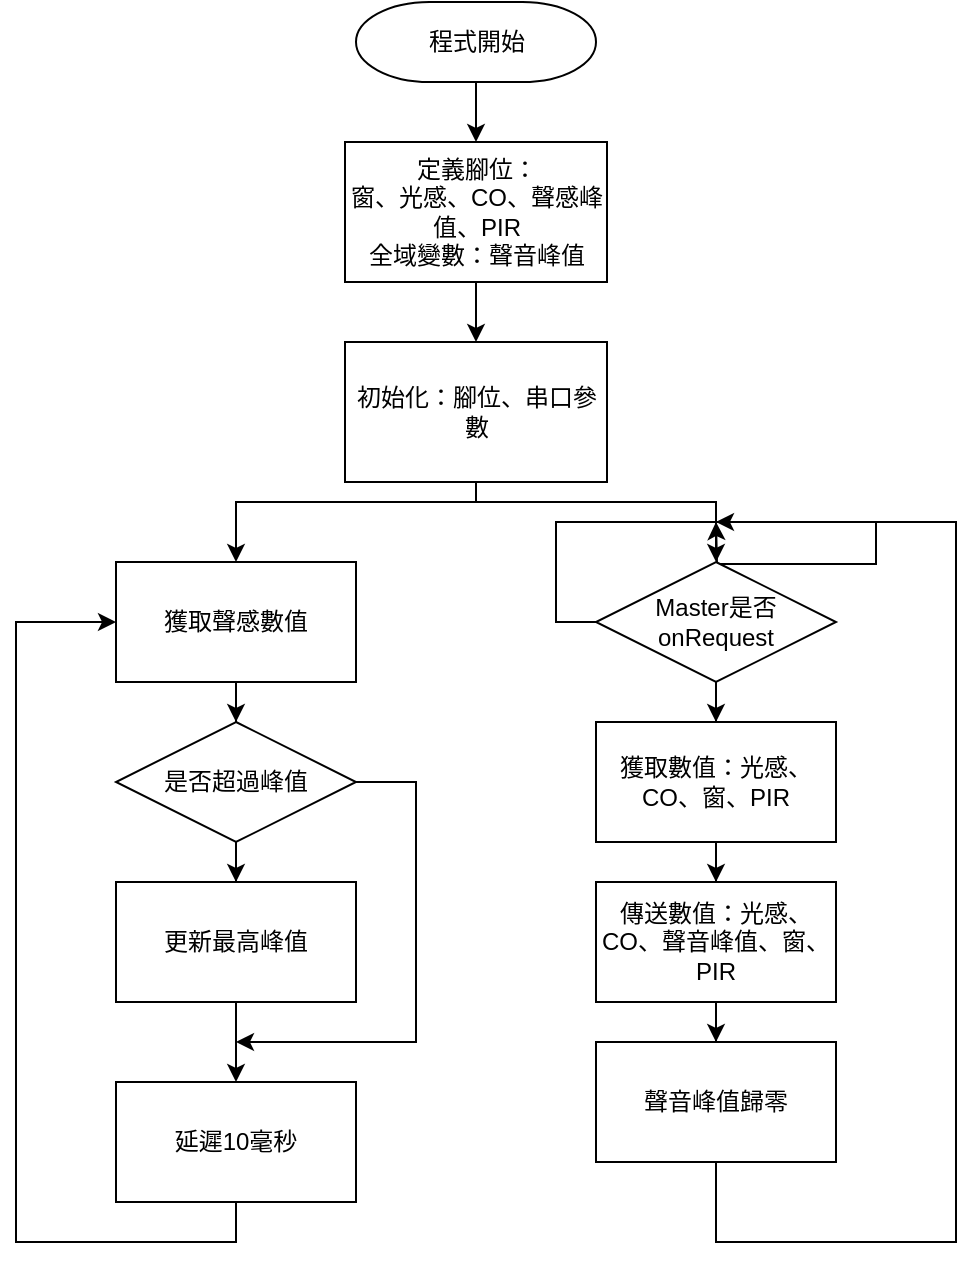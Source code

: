 <mxfile version="17.4.0" type="github">
  <diagram id="Zr0Yv7qYUi1ScYz8-S9F" name="第1頁">
    <mxGraphModel dx="1038" dy="547" grid="1" gridSize="10" guides="1" tooltips="1" connect="1" arrows="1" fold="1" page="1" pageScale="1" pageWidth="827" pageHeight="1169" math="0" shadow="0">
      <root>
        <mxCell id="0" />
        <mxCell id="1" parent="0" />
        <mxCell id="sEIijlILCAp8ABGwAB-L-3" value="" style="edgeStyle=orthogonalEdgeStyle;rounded=0;orthogonalLoop=1;jettySize=auto;html=1;fontSize=12;" edge="1" parent="1" source="sEIijlILCAp8ABGwAB-L-4" target="sEIijlILCAp8ABGwAB-L-7">
          <mxGeometry relative="1" as="geometry" />
        </mxCell>
        <mxCell id="sEIijlILCAp8ABGwAB-L-4" value="&lt;font style=&quot;font-size: 12px;&quot;&gt;定義腳位：&lt;br style=&quot;font-size: 12px;&quot;&gt;窗、光感、CO、聲感峰值、PIR&lt;br style=&quot;font-size: 12px;&quot;&gt;全域變數：聲音峰值&lt;br style=&quot;font-size: 12px;&quot;&gt;&lt;/font&gt;" style="rounded=0;whiteSpace=wrap;html=1;fontSize=12;" vertex="1" parent="1">
          <mxGeometry x="343.5" y="340" width="131" height="70" as="geometry" />
        </mxCell>
        <mxCell id="sEIijlILCAp8ABGwAB-L-5" style="edgeStyle=orthogonalEdgeStyle;rounded=0;orthogonalLoop=1;jettySize=auto;html=1;exitX=0.5;exitY=1;exitDx=0;exitDy=0;fontSize=12;" edge="1" parent="1" source="sEIijlILCAp8ABGwAB-L-7" target="sEIijlILCAp8ABGwAB-L-9">
          <mxGeometry relative="1" as="geometry">
            <Array as="points">
              <mxPoint x="409" y="520" />
              <mxPoint x="289" y="520" />
            </Array>
          </mxGeometry>
        </mxCell>
        <mxCell id="sEIijlILCAp8ABGwAB-L-6" style="edgeStyle=orthogonalEdgeStyle;rounded=0;orthogonalLoop=1;jettySize=auto;html=1;exitX=0.5;exitY=1;exitDx=0;exitDy=0;fontSize=12;" edge="1" parent="1" source="sEIijlILCAp8ABGwAB-L-7">
          <mxGeometry relative="1" as="geometry">
            <mxPoint x="529.034" y="550" as="targetPoint" />
            <Array as="points">
              <mxPoint x="409" y="520" />
              <mxPoint x="529" y="520" />
            </Array>
          </mxGeometry>
        </mxCell>
        <mxCell id="sEIijlILCAp8ABGwAB-L-7" value="&lt;font style=&quot;font-size: 12px;&quot;&gt;初始化：腳位、串口參數&lt;br style=&quot;font-size: 12px;&quot;&gt;&lt;/font&gt;" style="rounded=0;whiteSpace=wrap;html=1;fontSize=12;" vertex="1" parent="1">
          <mxGeometry x="343.5" y="440" width="131" height="70" as="geometry" />
        </mxCell>
        <mxCell id="sEIijlILCAp8ABGwAB-L-8" value="" style="edgeStyle=orthogonalEdgeStyle;rounded=0;orthogonalLoop=1;jettySize=auto;html=1;fontSize=12;" edge="1" parent="1" source="sEIijlILCAp8ABGwAB-L-9" target="sEIijlILCAp8ABGwAB-L-17">
          <mxGeometry relative="1" as="geometry" />
        </mxCell>
        <mxCell id="sEIijlILCAp8ABGwAB-L-9" value="&lt;font style=&quot;font-size: 12px;&quot;&gt;獲取聲感數值&lt;/font&gt;" style="rounded=0;whiteSpace=wrap;html=1;fontSize=12;" vertex="1" parent="1">
          <mxGeometry x="229" y="550" width="120" height="60" as="geometry" />
        </mxCell>
        <mxCell id="sEIijlILCAp8ABGwAB-L-10" style="edgeStyle=orthogonalEdgeStyle;rounded=0;orthogonalLoop=1;jettySize=auto;html=1;exitX=0.5;exitY=1;exitDx=0;exitDy=0;fontSize=12;entryX=0;entryY=0.5;entryDx=0;entryDy=0;" edge="1" parent="1" source="sEIijlILCAp8ABGwAB-L-11" target="sEIijlILCAp8ABGwAB-L-9">
          <mxGeometry relative="1" as="geometry">
            <mxPoint x="289.0" y="530" as="targetPoint" />
            <Array as="points">
              <mxPoint x="289" y="890" />
              <mxPoint x="179" y="890" />
              <mxPoint x="179" y="580" />
            </Array>
          </mxGeometry>
        </mxCell>
        <mxCell id="sEIijlILCAp8ABGwAB-L-11" value="&lt;font style=&quot;font-size: 12px;&quot;&gt;延遲10毫秒&lt;/font&gt;" style="rounded=0;whiteSpace=wrap;html=1;fontSize=12;" vertex="1" parent="1">
          <mxGeometry x="229" y="810" width="120" height="60" as="geometry" />
        </mxCell>
        <mxCell id="sEIijlILCAp8ABGwAB-L-12" value="" style="edgeStyle=orthogonalEdgeStyle;rounded=0;orthogonalLoop=1;jettySize=auto;html=1;fontSize=12;" edge="1" parent="1" source="sEIijlILCAp8ABGwAB-L-14" target="sEIijlILCAp8ABGwAB-L-21">
          <mxGeometry relative="1" as="geometry" />
        </mxCell>
        <mxCell id="sEIijlILCAp8ABGwAB-L-13" style="edgeStyle=orthogonalEdgeStyle;rounded=0;orthogonalLoop=1;jettySize=auto;html=1;exitX=0;exitY=0.5;exitDx=0;exitDy=0;fontSize=12;" edge="1" parent="1" source="sEIijlILCAp8ABGwAB-L-14">
          <mxGeometry relative="1" as="geometry">
            <mxPoint x="529" y="530" as="targetPoint" />
          </mxGeometry>
        </mxCell>
        <mxCell id="sEIijlILCAp8ABGwAB-L-14" value="&lt;font style=&quot;font-size: 12px;&quot;&gt;Master是否&lt;br style=&quot;font-size: 12px;&quot;&gt;onRequest&lt;br style=&quot;font-size: 12px;&quot;&gt;&lt;/font&gt;" style="rhombus;whiteSpace=wrap;html=1;fontSize=12;" vertex="1" parent="1">
          <mxGeometry x="469" y="550" width="120" height="60" as="geometry" />
        </mxCell>
        <mxCell id="sEIijlILCAp8ABGwAB-L-15" value="" style="edgeStyle=orthogonalEdgeStyle;rounded=0;orthogonalLoop=1;jettySize=auto;html=1;fontSize=12;" edge="1" parent="1" source="sEIijlILCAp8ABGwAB-L-17" target="sEIijlILCAp8ABGwAB-L-19">
          <mxGeometry relative="1" as="geometry" />
        </mxCell>
        <mxCell id="sEIijlILCAp8ABGwAB-L-16" style="edgeStyle=orthogonalEdgeStyle;rounded=0;orthogonalLoop=1;jettySize=auto;html=1;exitX=1;exitY=0.5;exitDx=0;exitDy=0;fontSize=12;" edge="1" parent="1" source="sEIijlILCAp8ABGwAB-L-17">
          <mxGeometry relative="1" as="geometry">
            <mxPoint x="289.0" y="790" as="targetPoint" />
            <Array as="points">
              <mxPoint x="379" y="660" />
              <mxPoint x="379" y="790" />
            </Array>
          </mxGeometry>
        </mxCell>
        <mxCell id="sEIijlILCAp8ABGwAB-L-17" value="是否超過峰值" style="rhombus;whiteSpace=wrap;html=1;fontSize=12;" vertex="1" parent="1">
          <mxGeometry x="229" y="630" width="120" height="60" as="geometry" />
        </mxCell>
        <mxCell id="sEIijlILCAp8ABGwAB-L-18" value="" style="edgeStyle=orthogonalEdgeStyle;rounded=0;orthogonalLoop=1;jettySize=auto;html=1;fontSize=12;" edge="1" parent="1" source="sEIijlILCAp8ABGwAB-L-19" target="sEIijlILCAp8ABGwAB-L-11">
          <mxGeometry relative="1" as="geometry" />
        </mxCell>
        <mxCell id="sEIijlILCAp8ABGwAB-L-19" value="更新最高峰值" style="rounded=0;whiteSpace=wrap;html=1;fontSize=12;" vertex="1" parent="1">
          <mxGeometry x="229" y="710" width="120" height="60" as="geometry" />
        </mxCell>
        <mxCell id="sEIijlILCAp8ABGwAB-L-20" value="" style="edgeStyle=orthogonalEdgeStyle;rounded=0;orthogonalLoop=1;jettySize=auto;html=1;fontSize=12;" edge="1" parent="1" source="sEIijlILCAp8ABGwAB-L-21" target="sEIijlILCAp8ABGwAB-L-23">
          <mxGeometry relative="1" as="geometry" />
        </mxCell>
        <mxCell id="sEIijlILCAp8ABGwAB-L-21" value="獲取數值：光感、CO、窗、PIR" style="whiteSpace=wrap;html=1;fontSize=12;" vertex="1" parent="1">
          <mxGeometry x="469" y="630" width="120" height="60" as="geometry" />
        </mxCell>
        <mxCell id="sEIijlILCAp8ABGwAB-L-22" value="" style="edgeStyle=orthogonalEdgeStyle;rounded=0;orthogonalLoop=1;jettySize=auto;html=1;fontSize=12;" edge="1" parent="1" source="sEIijlILCAp8ABGwAB-L-23" target="sEIijlILCAp8ABGwAB-L-25">
          <mxGeometry relative="1" as="geometry" />
        </mxCell>
        <mxCell id="sEIijlILCAp8ABGwAB-L-23" value="傳送數值：光感、CO、聲音峰值、窗、PIR" style="whiteSpace=wrap;html=1;fontSize=12;" vertex="1" parent="1">
          <mxGeometry x="469" y="710" width="120" height="60" as="geometry" />
        </mxCell>
        <mxCell id="sEIijlILCAp8ABGwAB-L-24" style="edgeStyle=orthogonalEdgeStyle;rounded=0;orthogonalLoop=1;jettySize=auto;html=1;exitX=0.5;exitY=1;exitDx=0;exitDy=0;fontSize=12;" edge="1" parent="1" source="sEIijlILCAp8ABGwAB-L-25">
          <mxGeometry relative="1" as="geometry">
            <mxPoint x="529" y="530" as="targetPoint" />
            <Array as="points">
              <mxPoint x="529" y="890" />
              <mxPoint x="649" y="890" />
              <mxPoint x="649" y="530" />
            </Array>
          </mxGeometry>
        </mxCell>
        <mxCell id="sEIijlILCAp8ABGwAB-L-25" value="聲音峰值歸零" style="whiteSpace=wrap;html=1;fontSize=12;" vertex="1" parent="1">
          <mxGeometry x="469" y="790" width="120" height="60" as="geometry" />
        </mxCell>
        <mxCell id="sEIijlILCAp8ABGwAB-L-31" value="" style="edgeStyle=orthogonalEdgeStyle;rounded=0;orthogonalLoop=1;jettySize=auto;html=1;fontSize=12;" edge="1" parent="1" source="sEIijlILCAp8ABGwAB-L-27" target="sEIijlILCAp8ABGwAB-L-4">
          <mxGeometry relative="1" as="geometry" />
        </mxCell>
        <mxCell id="sEIijlILCAp8ABGwAB-L-27" value="程式開始" style="shape=mxgraph.flowchart.terminator;strokeWidth=1;gradientDirection=north;fontStyle=0;html=1;fillColor=default;strokeColor=default;fontSize=12;" vertex="1" parent="1">
          <mxGeometry x="349" y="270" width="120" height="40" as="geometry" />
        </mxCell>
      </root>
    </mxGraphModel>
  </diagram>
</mxfile>
